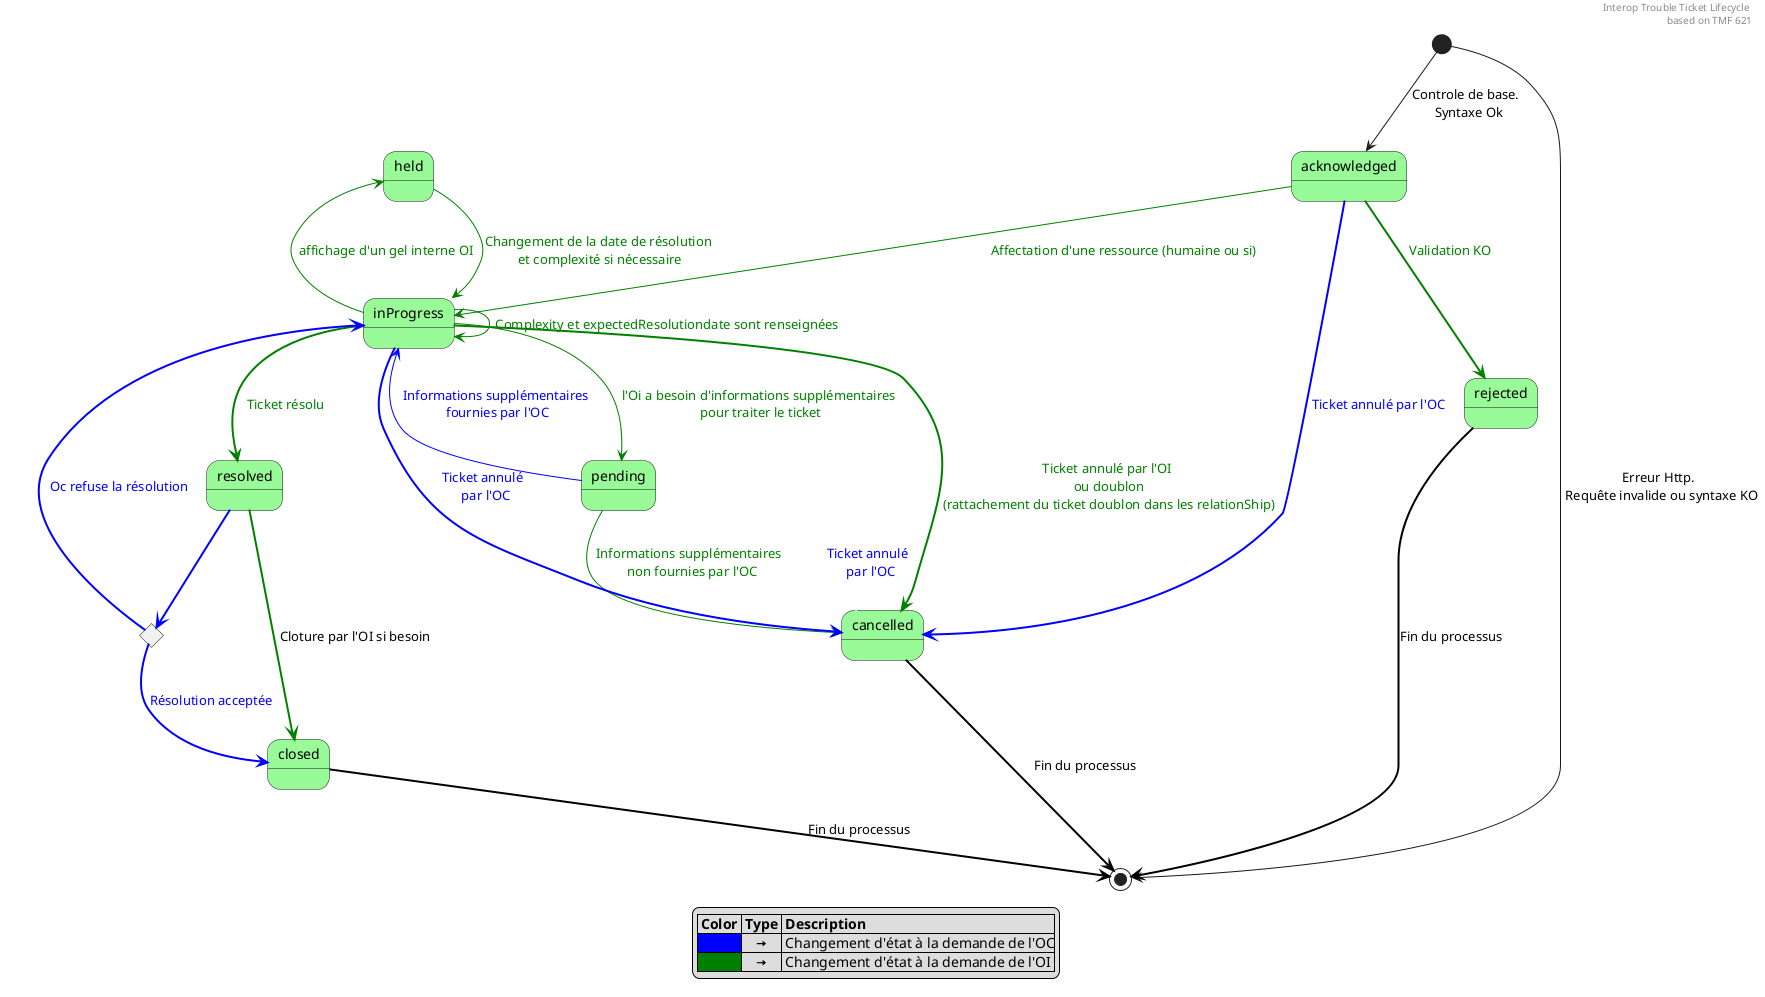 @startuml
header Interop Trouble Ticket Lifecycle \nbased on TMF 621


state acknowledged #palegreen
state inProgress #palegreen
state closed #palegreen
state rejected #palegreen
state cancelled #palegreen
state resolved #palegreen
state choice <<choice>>
state held #palegreen
state pending #palegreen

[*] --> acknowledged: Controle de base. \n Syntaxe Ok
[*] --> [*]: Erreur Http. \n Requête invalide ou syntaxe KO

acknowledged -[#green]-> inProgress: <color:#green>Affectation d'une ressource (humaine ou si)
acknowledged -[bold,#green]-> rejected: <color:#green>Validation KO
acknowledged -[bold,#blue]-> cancelled: <color:#blue>Ticket annulé par l'OC

inProgress -[#green]-> pending: <color:#green>l'Oi a besoin d'informations supplémentaires\n<color:#green> pour traiter le ticket
pending -right[#green]-> cancelled: <color:#green>Informations supplémentaires \n <color:#green>non fournies par l'OC
pending -[#bue]-> cancelled: <color:#blue>Ticket annulé \n<color:#blue> par l'OC
pending -[#blue]-> inProgress: <color:#blue>Informations supplémentaires \n<color:#blue>fournies par l'OC
inProgress -[bold,#green]-> cancelled: <color:#green>Ticket annulé par l'OI \n<color:#green> ou doublon \n<color:#green>(rattachement du ticket doublon dans les relationShip)
inProgress -[bold,#blue]-> cancelled: <color:#blue>Ticket annulé \n<color:#blue> par l'OC
inProgress -[bold,#green]-> resolved: <color:#green>Ticket résolu
inProgress -up[#green]-> held: <color:#green>affichage d'un gel interne OI
inProgress -[#green]-> inProgress : <color:#green>Complexity et expectedResolutiondate sont renseignées
held -[#green]-> inProgress: <color:#green>Changement de la date de résolution\n<color:#green> et complexité si nécessaire

resolved -[bold,#blue]-> choice
resolved -[bold,#green]-> closed: Cloture par l'OI si besoin
choice -[bold,#blue]-> inProgress: <color:#blue>Oc refuse la résolution
choice -[bold,#blue]-> closed: <color:#blue>Résolution acceptée

closed -[bold,#black]-> [*]: Fin du processus
cancelled -[bold,#black]-> [*]: Fin du processus
rejected -[bold,#black]-> [*]: Fin du processus

legend
    |= Color |= Type |= Description |
    |<#blue>|    <&arrow-right> | Changement d'état à la demande de l'OC|
    |<#green>|    <&arrow-right> | Changement d'état à la demande de l'OI |
endlegend

@enduml
